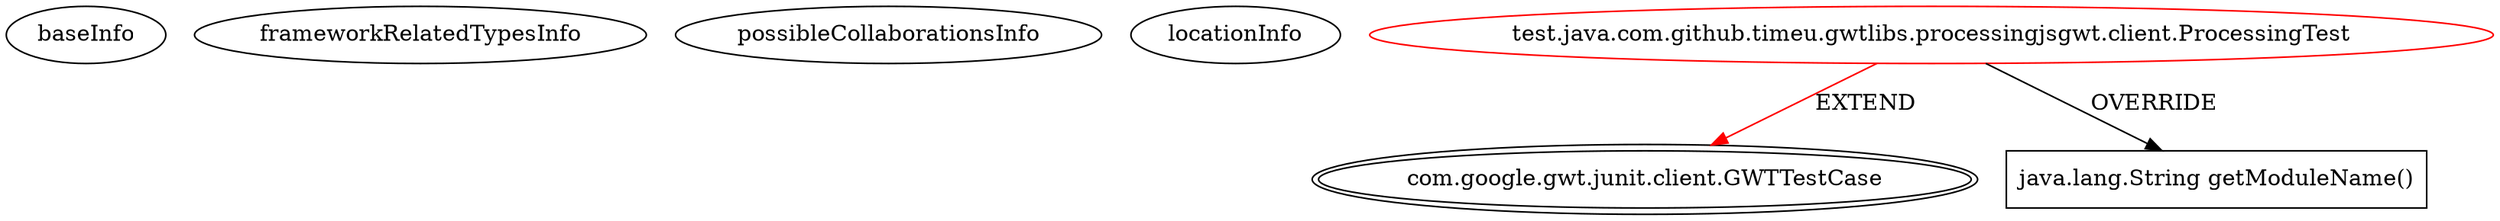 digraph {
baseInfo[graphId=4546,category="extension_graph",isAnonymous=false,possibleRelation=false]
frameworkRelatedTypesInfo[0="com.google.gwt.junit.client.GWTTestCase"]
possibleCollaborationsInfo[]
locationInfo[projectName="timeu-processing-js-gwt",filePath="/timeu-processing-js-gwt/processing-js-gwt-master/processingjs-gwt/src/test/java/com/github/timeu/gwtlibs/processingjsgwt/client/ProcessingTest.java",contextSignature="ProcessingTest",graphId="4546"]
0[label="test.java.com.github.timeu.gwtlibs.processingjsgwt.client.ProcessingTest",vertexType="ROOT_CLIENT_CLASS_DECLARATION",isFrameworkType=false,color=red]
1[label="com.google.gwt.junit.client.GWTTestCase",vertexType="FRAMEWORK_CLASS_TYPE",isFrameworkType=true,peripheries=2]
2[label="java.lang.String getModuleName()",vertexType="OVERRIDING_METHOD_DECLARATION",isFrameworkType=false,shape=box]
0->1[label="EXTEND",color=red]
0->2[label="OVERRIDE"]
}
